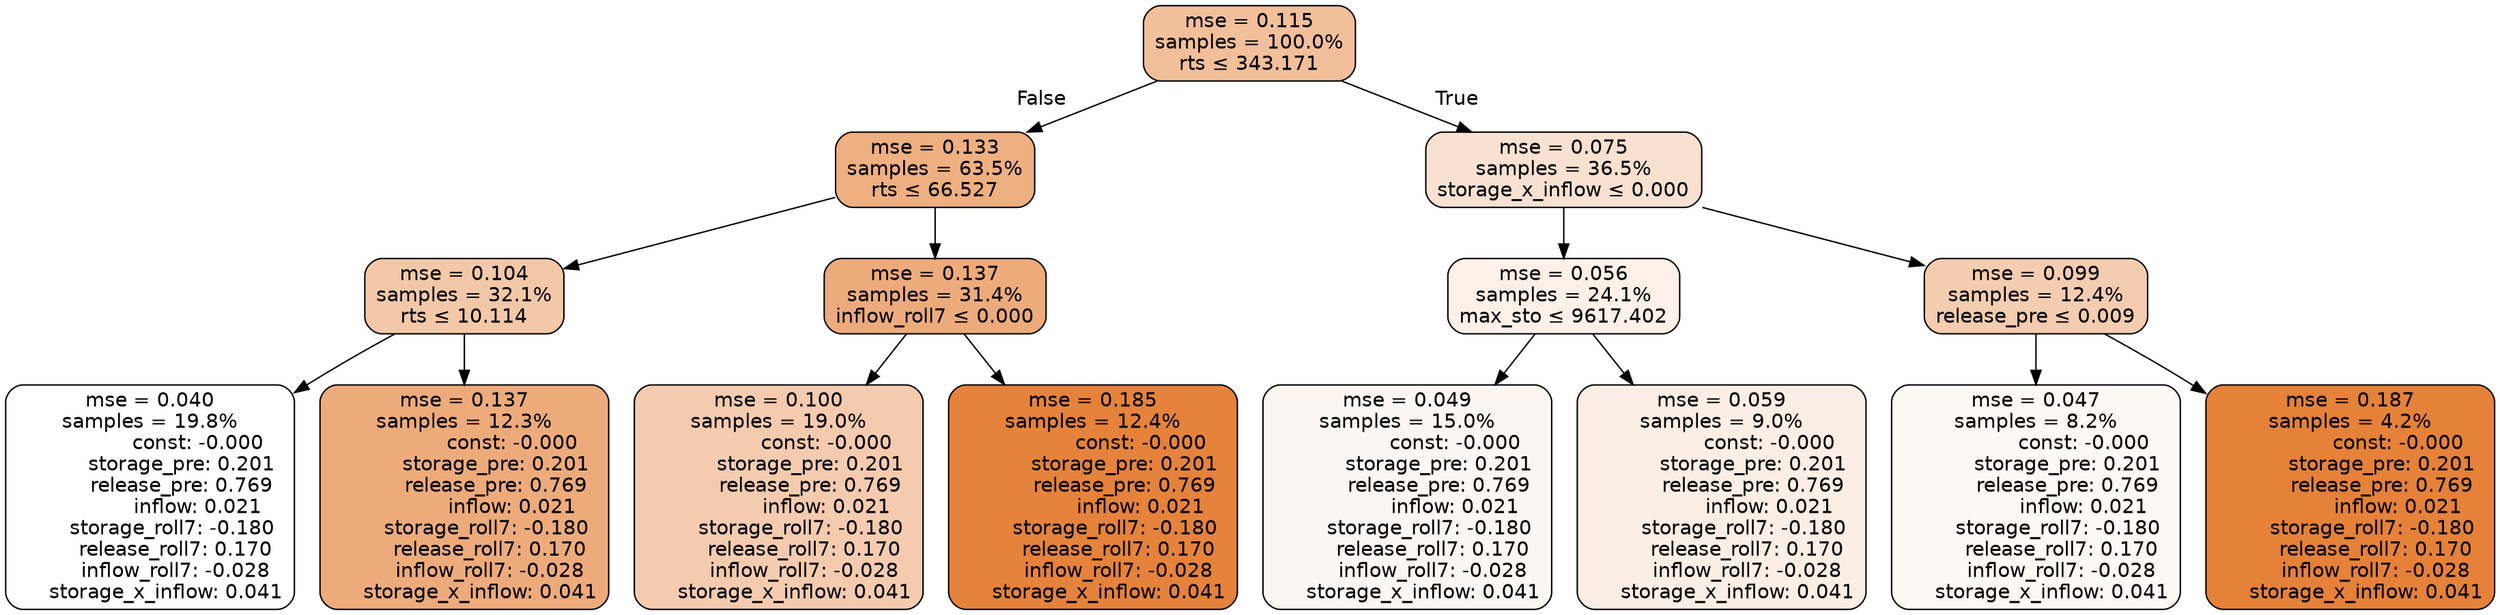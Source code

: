 digraph tree {
node [shape=rectangle, style="filled, rounded", color="black", fontname=helvetica] ;
edge [fontname=helvetica] ;
	"0" [label="mse = 0.115
samples = 100.0%
rts &le; 343.171", fillcolor="#f1bf9a"]
	"1" [label="mse = 0.133
samples = 63.5%
rts &le; 66.527", fillcolor="#eeaf81"]
	"2" [label="mse = 0.104
samples = 32.1%
rts &le; 10.114", fillcolor="#f3c8a8"]
	"3" [label="mse = 0.040
samples = 19.8%
               const: -0.000
          storage_pre: 0.201
          release_pre: 0.769
               inflow: 0.021
       storage_roll7: -0.180
        release_roll7: 0.170
        inflow_roll7: -0.028
     storage_x_inflow: 0.041", fillcolor="#ffffff"]
	"4" [label="mse = 0.137
samples = 12.3%
               const: -0.000
          storage_pre: 0.201
          release_pre: 0.769
               inflow: 0.021
       storage_roll7: -0.180
        release_roll7: 0.170
        inflow_roll7: -0.028
     storage_x_inflow: 0.041", fillcolor="#edab7b"]
	"5" [label="mse = 0.137
samples = 31.4%
inflow_roll7 &le; 0.000", fillcolor="#edab7c"]
	"6" [label="mse = 0.100
samples = 19.0%
               const: -0.000
          storage_pre: 0.201
          release_pre: 0.769
               inflow: 0.021
       storage_roll7: -0.180
        release_roll7: 0.170
        inflow_roll7: -0.028
     storage_x_inflow: 0.041", fillcolor="#f4cbae"]
	"7" [label="mse = 0.185
samples = 12.4%
               const: -0.000
          storage_pre: 0.201
          release_pre: 0.769
               inflow: 0.021
       storage_roll7: -0.180
        release_roll7: 0.170
        inflow_roll7: -0.028
     storage_x_inflow: 0.041", fillcolor="#e5823b"]
	"8" [label="mse = 0.075
samples = 36.5%
storage_x_inflow &le; 0.000", fillcolor="#f8e1d0"]
	"9" [label="mse = 0.056
samples = 24.1%
max_sto &le; 9617.402", fillcolor="#fcf0e8"]
	"10" [label="mse = 0.049
samples = 15.0%
               const: -0.000
          storage_pre: 0.201
          release_pre: 0.769
               inflow: 0.021
       storage_roll7: -0.180
        release_roll7: 0.170
        inflow_roll7: -0.028
     storage_x_inflow: 0.041", fillcolor="#fdf7f3"]
	"11" [label="mse = 0.059
samples = 9.0%
               const: -0.000
          storage_pre: 0.201
          release_pre: 0.769
               inflow: 0.021
       storage_roll7: -0.180
        release_roll7: 0.170
        inflow_roll7: -0.028
     storage_x_inflow: 0.041", fillcolor="#fbeee4"]
	"12" [label="mse = 0.099
samples = 12.4%
release_pre &le; 0.009", fillcolor="#f4ccaf"]
	"13" [label="mse = 0.047
samples = 8.2%
               const: -0.000
          storage_pre: 0.201
          release_pre: 0.769
               inflow: 0.021
       storage_roll7: -0.180
        release_roll7: 0.170
        inflow_roll7: -0.028
     storage_x_inflow: 0.041", fillcolor="#fdf9f5"]
	"14" [label="mse = 0.187
samples = 4.2%
               const: -0.000
          storage_pre: 0.201
          release_pre: 0.769
               inflow: 0.021
       storage_roll7: -0.180
        release_roll7: 0.170
        inflow_roll7: -0.028
     storage_x_inflow: 0.041", fillcolor="#e58139"]

	"0" -> "1" [labeldistance=2.5, labelangle=45, headlabel="False"]
	"1" -> "2"
	"2" -> "3"
	"2" -> "4"
	"1" -> "5"
	"5" -> "6"
	"5" -> "7"
	"0" -> "8" [labeldistance=2.5, labelangle=-45, headlabel="True"]
	"8" -> "9"
	"9" -> "10"
	"9" -> "11"
	"8" -> "12"
	"12" -> "13"
	"12" -> "14"
}
